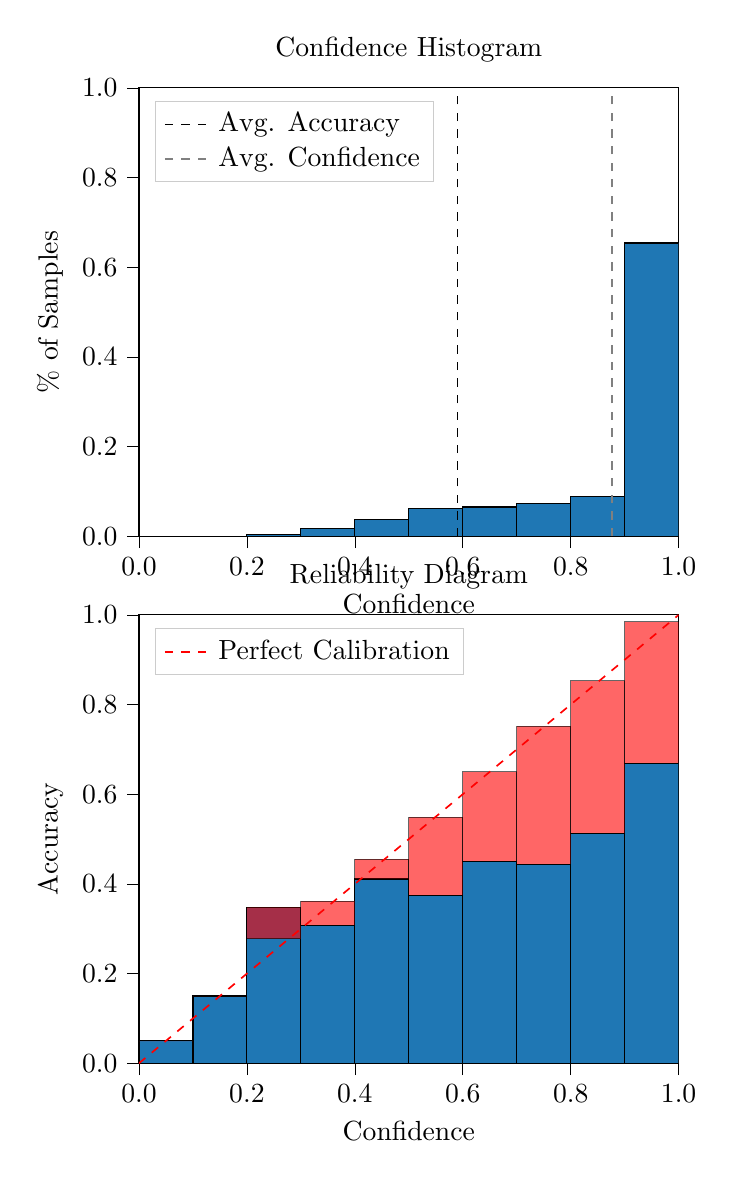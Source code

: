 % This file was created by tikzplotlib v0.9.8.
\begin{tikzpicture}

\definecolor{color0}{rgb}{0.122,0.467,0.706}

\begin{groupplot}[group style={group size=1 by 2}]
\nextgroupplot[
legend cell align={left},
legend style={
  fill opacity=0.8,
  draw opacity=1,
  text opacity=1,
  at={(0.03,0.97)},
  anchor=north west,
  draw=white!80!black
},
tick align=outside,
tick pos=left,
title={Confidence Histogram},
x grid style={white!69.02!black},
xlabel={Confidence},
xmin=0, xmax=1,
xtick style={color=black},
xtick={0,0.2,0.4,0.6,0.8,1},
xticklabels={0.0,0.2,0.4,0.6,0.8,1.0},
y grid style={white!69.02!black},
ylabel={\% of Samples},
ymin=0, ymax=1,
ytick style={color=black},
ytick={0,0.2,0.4,0.6,0.8,1},
yticklabels={0.0,0.2,0.4,0.6,0.8,1.0}
]
\draw[draw=black,fill=color0] (axis cs:-6.939e-18,0) rectangle (axis cs:0.1,0);
\draw[draw=black,fill=color0] (axis cs:0.1,0) rectangle (axis cs:0.2,0);
\draw[draw=black,fill=color0] (axis cs:0.2,0) rectangle (axis cs:0.3,0.003);
\draw[draw=black,fill=color0] (axis cs:0.3,0) rectangle (axis cs:0.4,0.017);
\draw[draw=black,fill=color0] (axis cs:0.4,0) rectangle (axis cs:0.5,0.038);
\draw[draw=black,fill=color0] (axis cs:0.5,0) rectangle (axis cs:0.6,0.062);
\draw[draw=black,fill=color0] (axis cs:0.6,0) rectangle (axis cs:0.7,0.065);
\draw[draw=black,fill=color0] (axis cs:0.7,0) rectangle (axis cs:0.8,0.073);
\draw[draw=black,fill=color0] (axis cs:0.8,0) rectangle (axis cs:0.9,0.089);
\draw[draw=black,fill=color0] (axis cs:0.9,0) rectangle (axis cs:1,0.654);
\addplot [semithick, black, dashed]
table {%
0.59 0
0.59 1
};
\addlegendentry{Avg. Accuracy}
\addplot [semithick, white!50.196!black, dashed]
table {%
0.876 0
0.876 1
};
\addlegendentry{Avg. Confidence}

\nextgroupplot[
legend cell align={left},
legend style={
  fill opacity=0.8,
  draw opacity=1,
  text opacity=1,
  at={(0.03,0.97)},
  anchor=north west,
  draw=white!80!black
},
tick align=outside,
tick pos=left,
title={Reliability Diagram},
x grid style={white!69.02!black},
xlabel={Confidence},
xmin=0, xmax=1,
xtick style={color=black},
xtick={0,0.2,0.4,0.6,0.8,1},
xticklabels={0.0,0.2,0.4,0.6,0.8,1.0},
y grid style={white!69.02!black},
ylabel={Accuracy},
ymin=0, ymax=1,
ytick style={color=black},
ytick={0,0.2,0.4,0.6,0.8,1},
yticklabels={0.0,0.2,0.4,0.6,0.8,1.0}
]
\draw[draw=black,fill=color0] (axis cs:-6.939e-18,0) rectangle (axis cs:0.1,0.05);
\draw[draw=black,fill=color0] (axis cs:0.1,0) rectangle (axis cs:0.2,0.15);
\draw[draw=black,fill=color0] (axis cs:0.2,0) rectangle (axis cs:0.3,0.348);
\draw[draw=black,fill=color0] (axis cs:0.3,0) rectangle (axis cs:0.4,0.308);
\draw[draw=black,fill=color0] (axis cs:0.4,0) rectangle (axis cs:0.5,0.411);
\draw[draw=black,fill=color0] (axis cs:0.5,0) rectangle (axis cs:0.6,0.375);
\draw[draw=black,fill=color0] (axis cs:0.6,0) rectangle (axis cs:0.7,0.451);
\draw[draw=black,fill=color0] (axis cs:0.7,0) rectangle (axis cs:0.8,0.444);
\draw[draw=black,fill=color0] (axis cs:0.8,0) rectangle (axis cs:0.9,0.513);
\draw[draw=black,fill=color0] (axis cs:0.9,0) rectangle (axis cs:1,0.669);
\draw[draw=black,fill=red,opacity=0.6] (axis cs:-6.939e-18,0.05) rectangle (axis cs:0.1,0.05);
\draw[draw=black,fill=red,opacity=0.6] (axis cs:0.1,0.15) rectangle (axis cs:0.2,0.15);
\draw[draw=black,fill=red,opacity=0.6] (axis cs:0.2,0.348) rectangle (axis cs:0.3,0.278);
\draw[draw=black,fill=red,opacity=0.6] (axis cs:0.3,0.308) rectangle (axis cs:0.4,0.361);
\draw[draw=black,fill=red,opacity=0.6] (axis cs:0.4,0.411) rectangle (axis cs:0.5,0.455);
\draw[draw=black,fill=red,opacity=0.6] (axis cs:0.5,0.375) rectangle (axis cs:0.6,0.549);
\draw[draw=black,fill=red,opacity=0.6] (axis cs:0.6,0.451) rectangle (axis cs:0.7,0.65);
\draw[draw=black,fill=red,opacity=0.6] (axis cs:0.7,0.444) rectangle (axis cs:0.8,0.752);
\draw[draw=black,fill=red,opacity=0.6] (axis cs:0.8,0.513) rectangle (axis cs:0.9,0.853);
\draw[draw=black,fill=red,opacity=0.6] (axis cs:0.9,0.669) rectangle (axis cs:1,0.985);
\addplot [semithick, red, dashed]
table {%
0 0
1 1
};
\addlegendentry{Perfect Calibration}
\end{groupplot}

\end{tikzpicture}
